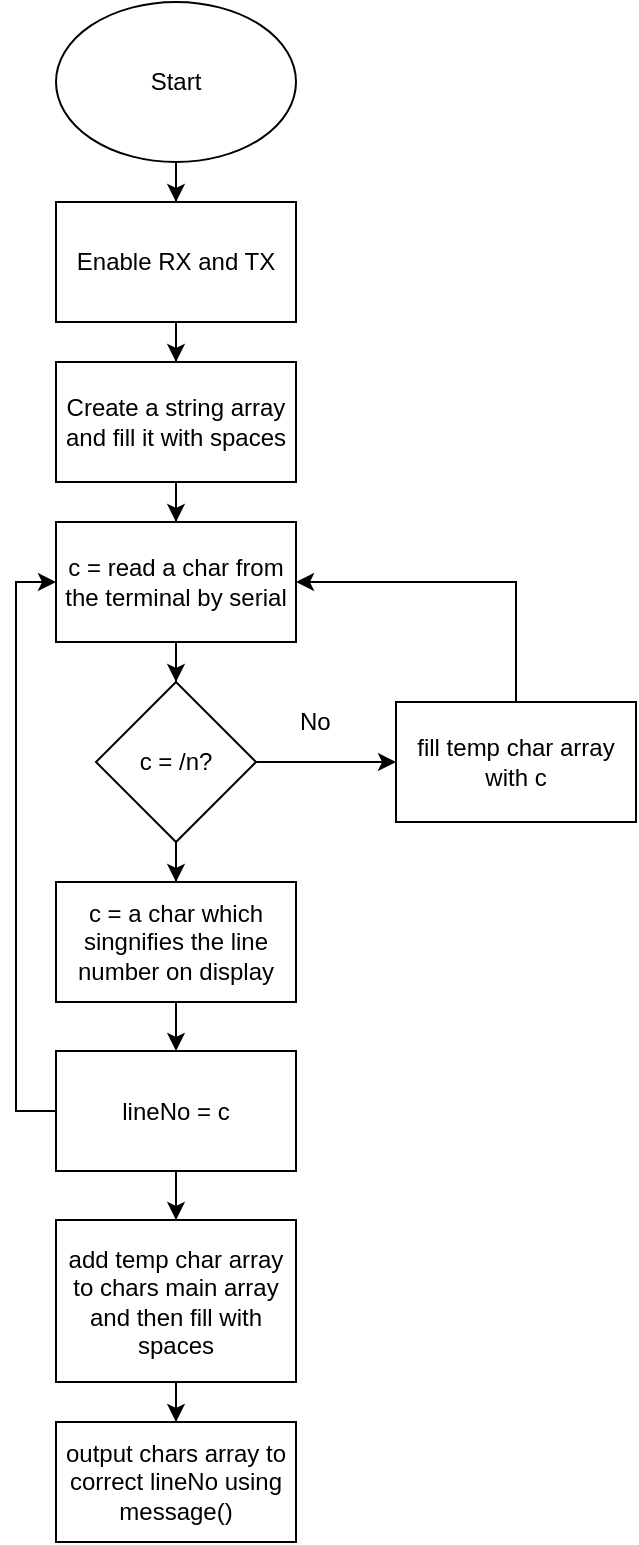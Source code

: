 <mxfile version="12.1.9" type="device" pages="1"><diagram id="CJtrMkDcnZDyHkNHUVHS" name="Page-1"><mxGraphModel dx="1160" dy="693" grid="1" gridSize="10" guides="1" tooltips="1" connect="1" arrows="1" fold="1" page="1" pageScale="1" pageWidth="827" pageHeight="1169" math="0" shadow="0"><root><mxCell id="0"/><mxCell id="1" parent="0"/><mxCell id="v_176mKdRJ_dbFLILVKV-13" value="" style="edgeStyle=orthogonalEdgeStyle;rounded=0;orthogonalLoop=1;jettySize=auto;html=1;" edge="1" parent="1" source="v_176mKdRJ_dbFLILVKV-1" target="v_176mKdRJ_dbFLILVKV-2"><mxGeometry relative="1" as="geometry"/></mxCell><mxCell id="v_176mKdRJ_dbFLILVKV-1" value="Start" style="ellipse;whiteSpace=wrap;html=1;" vertex="1" parent="1"><mxGeometry x="290" y="30" width="120" height="80" as="geometry"/></mxCell><mxCell id="v_176mKdRJ_dbFLILVKV-14" value="" style="edgeStyle=orthogonalEdgeStyle;rounded=0;orthogonalLoop=1;jettySize=auto;html=1;" edge="1" parent="1" source="v_176mKdRJ_dbFLILVKV-2" target="v_176mKdRJ_dbFLILVKV-3"><mxGeometry relative="1" as="geometry"/></mxCell><mxCell id="v_176mKdRJ_dbFLILVKV-2" value="Enable RX and TX" style="rounded=0;whiteSpace=wrap;html=1;" vertex="1" parent="1"><mxGeometry x="290" y="130" width="120" height="60" as="geometry"/></mxCell><mxCell id="v_176mKdRJ_dbFLILVKV-15" value="" style="edgeStyle=orthogonalEdgeStyle;rounded=0;orthogonalLoop=1;jettySize=auto;html=1;" edge="1" parent="1" source="v_176mKdRJ_dbFLILVKV-3" target="v_176mKdRJ_dbFLILVKV-4"><mxGeometry relative="1" as="geometry"/></mxCell><mxCell id="v_176mKdRJ_dbFLILVKV-3" value="Create a string array and fill it with spaces" style="rounded=0;whiteSpace=wrap;html=1;" vertex="1" parent="1"><mxGeometry x="290" y="210" width="120" height="60" as="geometry"/></mxCell><mxCell id="v_176mKdRJ_dbFLILVKV-16" value="" style="edgeStyle=orthogonalEdgeStyle;rounded=0;orthogonalLoop=1;jettySize=auto;html=1;" edge="1" parent="1" source="v_176mKdRJ_dbFLILVKV-4" target="v_176mKdRJ_dbFLILVKV-6"><mxGeometry relative="1" as="geometry"/></mxCell><mxCell id="v_176mKdRJ_dbFLILVKV-4" value="c = read a char from the terminal by serial" style="rounded=0;whiteSpace=wrap;html=1;" vertex="1" parent="1"><mxGeometry x="290" y="290" width="120" height="60" as="geometry"/></mxCell><mxCell id="v_176mKdRJ_dbFLILVKV-11" style="edgeStyle=orthogonalEdgeStyle;rounded=0;orthogonalLoop=1;jettySize=auto;html=1;entryX=0;entryY=0.5;entryDx=0;entryDy=0;" edge="1" parent="1" source="v_176mKdRJ_dbFLILVKV-6" target="v_176mKdRJ_dbFLILVKV-9"><mxGeometry relative="1" as="geometry"/></mxCell><mxCell id="v_176mKdRJ_dbFLILVKV-18" value="" style="edgeStyle=orthogonalEdgeStyle;rounded=0;orthogonalLoop=1;jettySize=auto;html=1;" edge="1" parent="1" source="v_176mKdRJ_dbFLILVKV-6" target="v_176mKdRJ_dbFLILVKV-17"><mxGeometry relative="1" as="geometry"/></mxCell><mxCell id="v_176mKdRJ_dbFLILVKV-6" value="c = /n?" style="rhombus;whiteSpace=wrap;html=1;" vertex="1" parent="1"><mxGeometry x="310" y="370" width="80" height="80" as="geometry"/></mxCell><mxCell id="v_176mKdRJ_dbFLILVKV-10" style="edgeStyle=orthogonalEdgeStyle;rounded=0;orthogonalLoop=1;jettySize=auto;html=1;entryX=1;entryY=0.5;entryDx=0;entryDy=0;exitX=0.5;exitY=0;exitDx=0;exitDy=0;" edge="1" parent="1" source="v_176mKdRJ_dbFLILVKV-9" target="v_176mKdRJ_dbFLILVKV-4"><mxGeometry relative="1" as="geometry"/></mxCell><mxCell id="v_176mKdRJ_dbFLILVKV-9" value="fill temp char array with c" style="rounded=0;whiteSpace=wrap;html=1;" vertex="1" parent="1"><mxGeometry x="460" y="380" width="120" height="60" as="geometry"/></mxCell><mxCell id="v_176mKdRJ_dbFLILVKV-12" value="No" style="text;html=1;resizable=0;points=[];autosize=1;align=left;verticalAlign=top;spacingTop=-4;" vertex="1" parent="1"><mxGeometry x="410" y="380" width="30" height="20" as="geometry"/></mxCell><mxCell id="v_176mKdRJ_dbFLILVKV-20" style="edgeStyle=orthogonalEdgeStyle;rounded=0;orthogonalLoop=1;jettySize=auto;html=1;entryX=0;entryY=0.5;entryDx=0;entryDy=0;exitX=0;exitY=0.5;exitDx=0;exitDy=0;" edge="1" parent="1" source="v_176mKdRJ_dbFLILVKV-21" target="v_176mKdRJ_dbFLILVKV-4"><mxGeometry relative="1" as="geometry"><Array as="points"><mxPoint x="270" y="585"/><mxPoint x="270" y="320"/></Array></mxGeometry></mxCell><mxCell id="v_176mKdRJ_dbFLILVKV-22" value="" style="edgeStyle=orthogonalEdgeStyle;rounded=0;orthogonalLoop=1;jettySize=auto;html=1;" edge="1" parent="1" source="v_176mKdRJ_dbFLILVKV-17" target="v_176mKdRJ_dbFLILVKV-21"><mxGeometry relative="1" as="geometry"/></mxCell><mxCell id="v_176mKdRJ_dbFLILVKV-17" value="c = a char which singnifies the line number on display" style="rounded=0;whiteSpace=wrap;html=1;" vertex="1" parent="1"><mxGeometry x="290" y="470" width="120" height="60" as="geometry"/></mxCell><mxCell id="v_176mKdRJ_dbFLILVKV-26" value="" style="edgeStyle=orthogonalEdgeStyle;rounded=0;orthogonalLoop=1;jettySize=auto;html=1;" edge="1" parent="1" source="v_176mKdRJ_dbFLILVKV-21" target="v_176mKdRJ_dbFLILVKV-23"><mxGeometry relative="1" as="geometry"/></mxCell><mxCell id="v_176mKdRJ_dbFLILVKV-21" value="lineNo = c" style="rounded=0;whiteSpace=wrap;html=1;" vertex="1" parent="1"><mxGeometry x="290" y="554.5" width="120" height="60" as="geometry"/></mxCell><mxCell id="v_176mKdRJ_dbFLILVKV-27" value="" style="edgeStyle=orthogonalEdgeStyle;rounded=0;orthogonalLoop=1;jettySize=auto;html=1;" edge="1" parent="1" source="v_176mKdRJ_dbFLILVKV-23" target="v_176mKdRJ_dbFLILVKV-25"><mxGeometry relative="1" as="geometry"/></mxCell><mxCell id="v_176mKdRJ_dbFLILVKV-23" value="add temp char array to chars main array and then fill with spaces" style="rounded=0;whiteSpace=wrap;html=1;" vertex="1" parent="1"><mxGeometry x="290" y="639" width="120" height="81" as="geometry"/></mxCell><mxCell id="v_176mKdRJ_dbFLILVKV-25" value="output chars array to correct lineNo using message()" style="rounded=0;whiteSpace=wrap;html=1;" vertex="1" parent="1"><mxGeometry x="290" y="740" width="120" height="60" as="geometry"/></mxCell></root></mxGraphModel></diagram></mxfile>